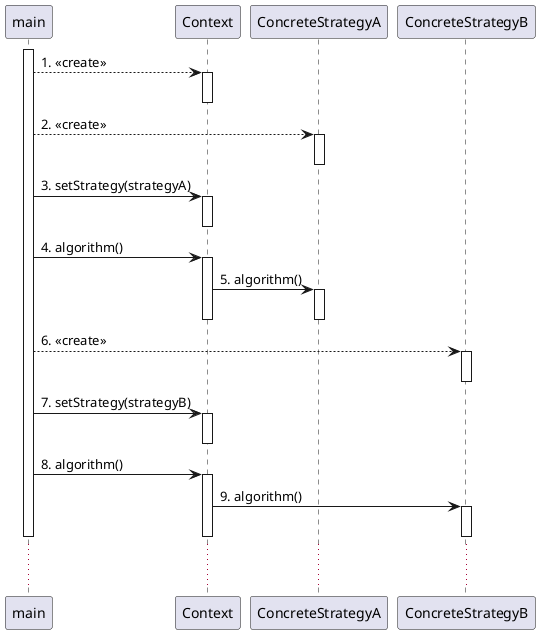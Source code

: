 @startuml

activate main

main --> Context : 1. <<create>>
activate Context
deactivate Context

main --> ConcreteStrategyA : 2. <<create>>
activate ConcreteStrategyA
deactivate ConcreteStrategyA

main -> Context : 3. setStrategy(strategyA)
activate Context
deactivate Context

main -> Context : 4. algorithm()
activate Context
Context -> ConcreteStrategyA : 5. algorithm()
activate ConcreteStrategyA
deactivate ConcreteStrategyA
deactivate Context

main --> ConcreteStrategyB : 6. <<create>>
activate ConcreteStrategyB
deactivate ConcreteStrategyB

main -> Context : 7. setStrategy(strategyB)
activate Context
deactivate Context

main -> Context : 8. algorithm()
activate Context
Context -> ConcreteStrategyB : 9. algorithm()
activate ConcreteStrategyB
deactivate ConcreteStrategyB
deactivate Context

deactivate main

...  ...

@enduml